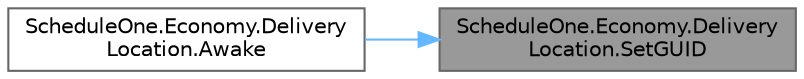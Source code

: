 digraph "ScheduleOne.Economy.DeliveryLocation.SetGUID"
{
 // LATEX_PDF_SIZE
  bgcolor="transparent";
  edge [fontname=Helvetica,fontsize=10,labelfontname=Helvetica,labelfontsize=10];
  node [fontname=Helvetica,fontsize=10,shape=box,height=0.2,width=0.4];
  rankdir="RL";
  Node1 [id="Node000001",label="ScheduleOne.Economy.Delivery\lLocation.SetGUID",height=0.2,width=0.4,color="gray40", fillcolor="grey60", style="filled", fontcolor="black",tooltip=" "];
  Node1 -> Node2 [id="edge1_Node000001_Node000002",dir="back",color="steelblue1",style="solid",tooltip=" "];
  Node2 [id="Node000002",label="ScheduleOne.Economy.Delivery\lLocation.Awake",height=0.2,width=0.4,color="grey40", fillcolor="white", style="filled",URL="$class_schedule_one_1_1_economy_1_1_delivery_location.html#a9e6696f2f0afc6dc6d2b6333cfc9c214",tooltip=" "];
}

